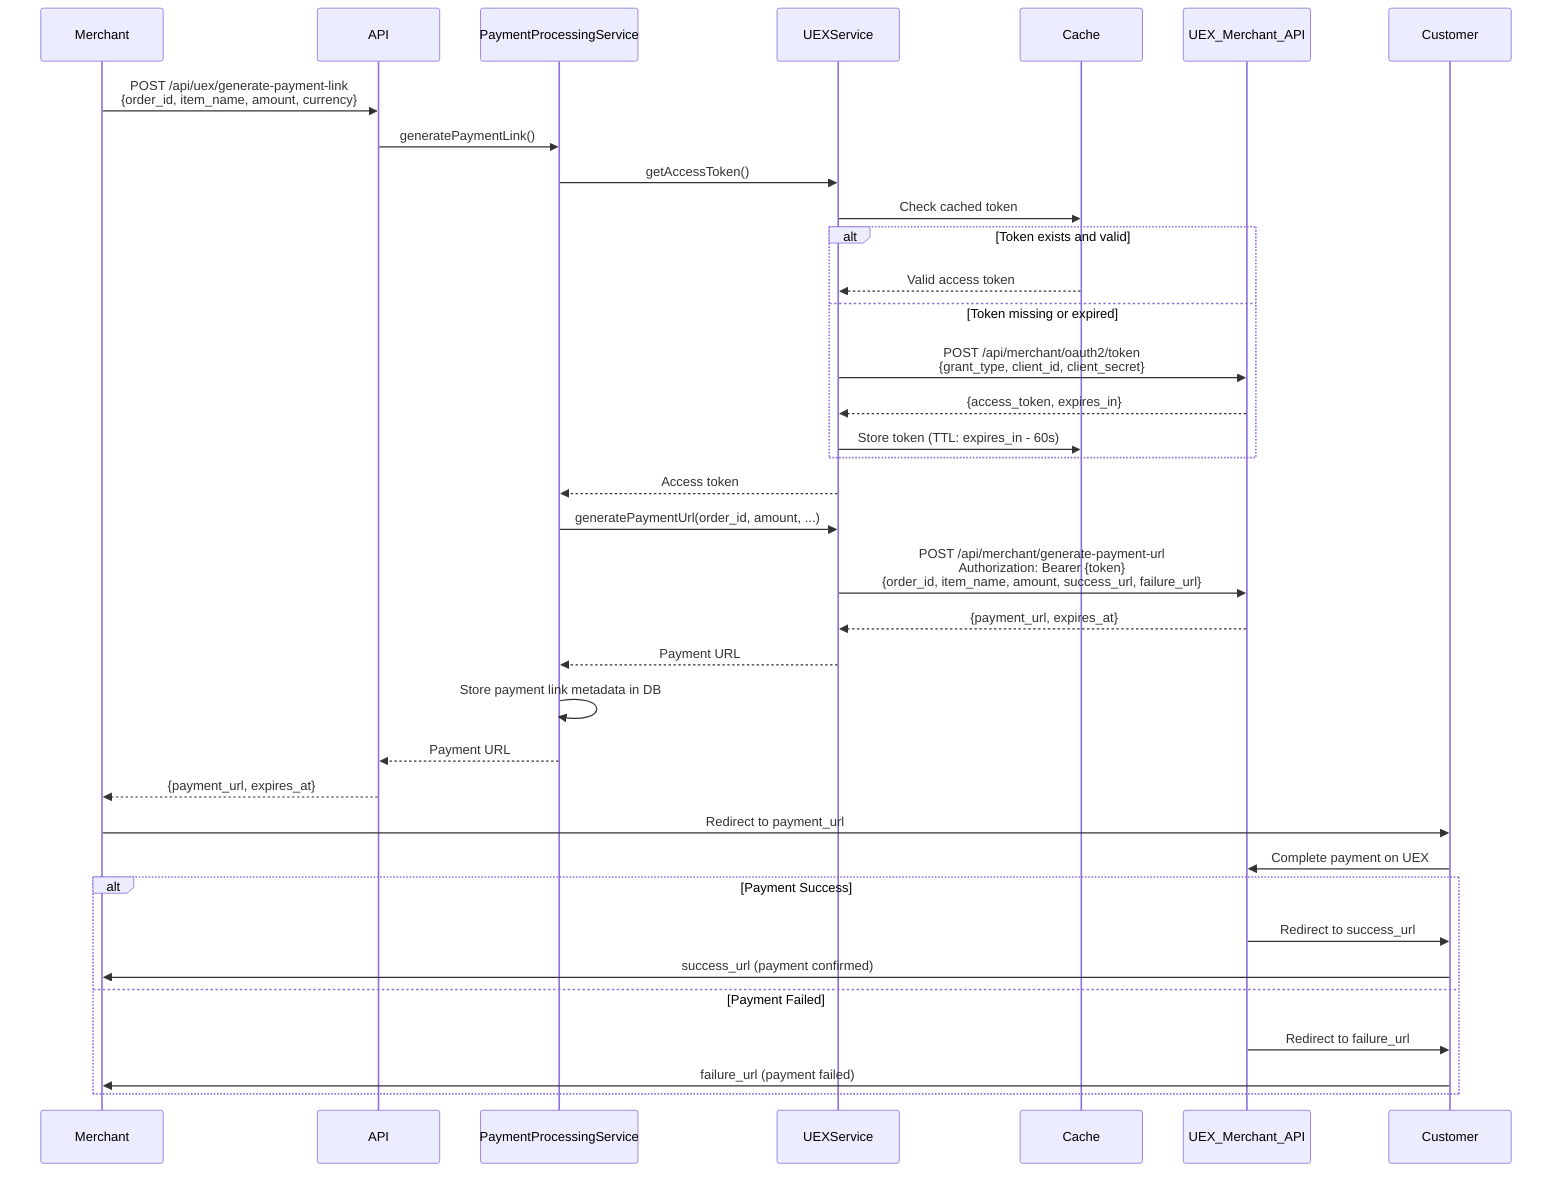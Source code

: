 sequenceDiagram
    participant Merchant
    participant API
    participant PaymentProcessingService
    participant UEXService
    participant Cache
    participant UEX_Merchant_API
    participant Customer

    Merchant->>API: POST /api/uex/generate-payment-link<br/>{order_id, item_name, amount, currency}
    
    API->>PaymentProcessingService: generatePaymentLink()
    
    PaymentProcessingService->>UEXService: getAccessToken()
    
    UEXService->>Cache: Check cached token
    
    alt Token exists and valid
        Cache-->>UEXService: Valid access token
    else Token missing or expired
        UEXService->>UEX_Merchant_API: POST /api/merchant/oauth2/token<br/>{grant_type, client_id, client_secret}
        UEX_Merchant_API-->>UEXService: {access_token, expires_in}
        UEXService->>Cache: Store token (TTL: expires_in - 60s)
    end
    
    UEXService-->>PaymentProcessingService: Access token
    
    PaymentProcessingService->>UEXService: generatePaymentUrl(order_id, amount, ...)
    
    UEXService->>UEX_Merchant_API: POST /api/merchant/generate-payment-url<br/>Authorization: Bearer {token}<br/>{order_id, item_name, amount, success_url, failure_url}
    
    UEX_Merchant_API-->>UEXService: {payment_url, expires_at}
    
    UEXService-->>PaymentProcessingService: Payment URL
    
    PaymentProcessingService->>PaymentProcessingService: Store payment link metadata in DB
    
    PaymentProcessingService-->>API: Payment URL
    
    API-->>Merchant: {payment_url, expires_at}
    
    Merchant->>Customer: Redirect to payment_url
    
    Customer->>UEX_Merchant_API: Complete payment on UEX
    
    alt Payment Success
        UEX_Merchant_API->>Customer: Redirect to success_url
        Customer->>Merchant: success_url (payment confirmed)
    else Payment Failed
        UEX_Merchant_API->>Customer: Redirect to failure_url
        Customer->>Merchant: failure_url (payment failed)
    end